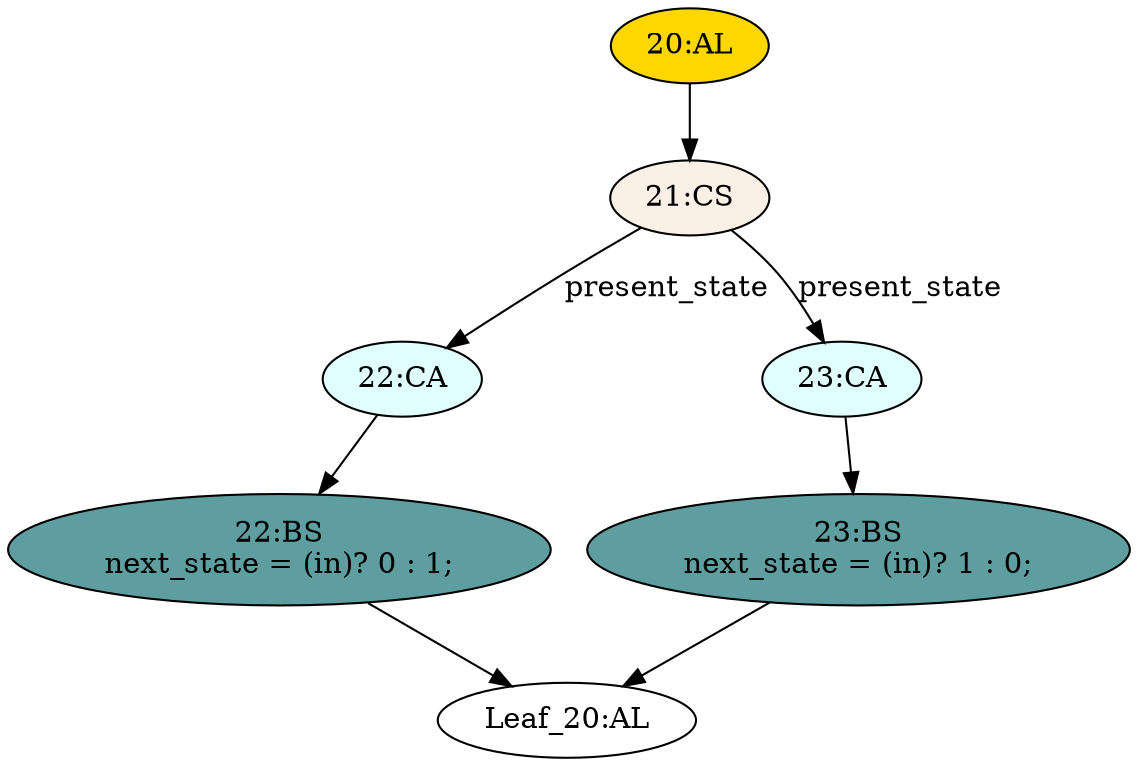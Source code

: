 strict digraph "" {
	node [label="\N"];
	"23:BS"	[ast="<pyverilog.vparser.ast.BlockingSubstitution object at 0x7f49e3ea8350>",
		fillcolor=cadetblue,
		label="23:BS
next_state = (in)? 1 : 0;",
		statements="[<pyverilog.vparser.ast.BlockingSubstitution object at 0x7f49e3ea8350>]",
		style=filled,
		typ=BlockingSubstitution];
	"Leaf_20:AL"	[def_var="['next_state']",
		label="Leaf_20:AL"];
	"23:BS" -> "Leaf_20:AL"	[cond="[]",
		lineno=None];
	"20:AL"	[ast="<pyverilog.vparser.ast.Always object at 0x7f49e3ea8610>",
		clk_sens=False,
		fillcolor=gold,
		label="20:AL",
		sens="['present_state', 'in']",
		statements="[]",
		style=filled,
		typ=Always,
		use_var="['present_state', 'in']"];
	"21:CS"	[ast="<pyverilog.vparser.ast.CaseStatement object at 0x7f49e3ea87d0>",
		fillcolor=linen,
		label="21:CS",
		statements="[]",
		style=filled,
		typ=CaseStatement];
	"20:AL" -> "21:CS"	[cond="[]",
		lineno=None];
	"22:CA"	[ast="<pyverilog.vparser.ast.Case object at 0x7f49e3ea8890>",
		fillcolor=lightcyan,
		label="22:CA",
		statements="[]",
		style=filled,
		typ=Case];
	"22:BS"	[ast="<pyverilog.vparser.ast.BlockingSubstitution object at 0x7f49e3ea8910>",
		fillcolor=cadetblue,
		label="22:BS
next_state = (in)? 0 : 1;",
		statements="[<pyverilog.vparser.ast.BlockingSubstitution object at 0x7f49e3ea8910>]",
		style=filled,
		typ=BlockingSubstitution];
	"22:CA" -> "22:BS"	[cond="[]",
		lineno=None];
	"23:CA"	[ast="<pyverilog.vparser.ast.Case object at 0x7f49e3ea8b10>",
		fillcolor=lightcyan,
		label="23:CA",
		statements="[]",
		style=filled,
		typ=Case];
	"23:CA" -> "23:BS"	[cond="[]",
		lineno=None];
	"22:BS" -> "Leaf_20:AL"	[cond="[]",
		lineno=None];
	"21:CS" -> "22:CA"	[cond="['present_state']",
		label=present_state,
		lineno=21];
	"21:CS" -> "23:CA"	[cond="['present_state']",
		label=present_state,
		lineno=21];
}
